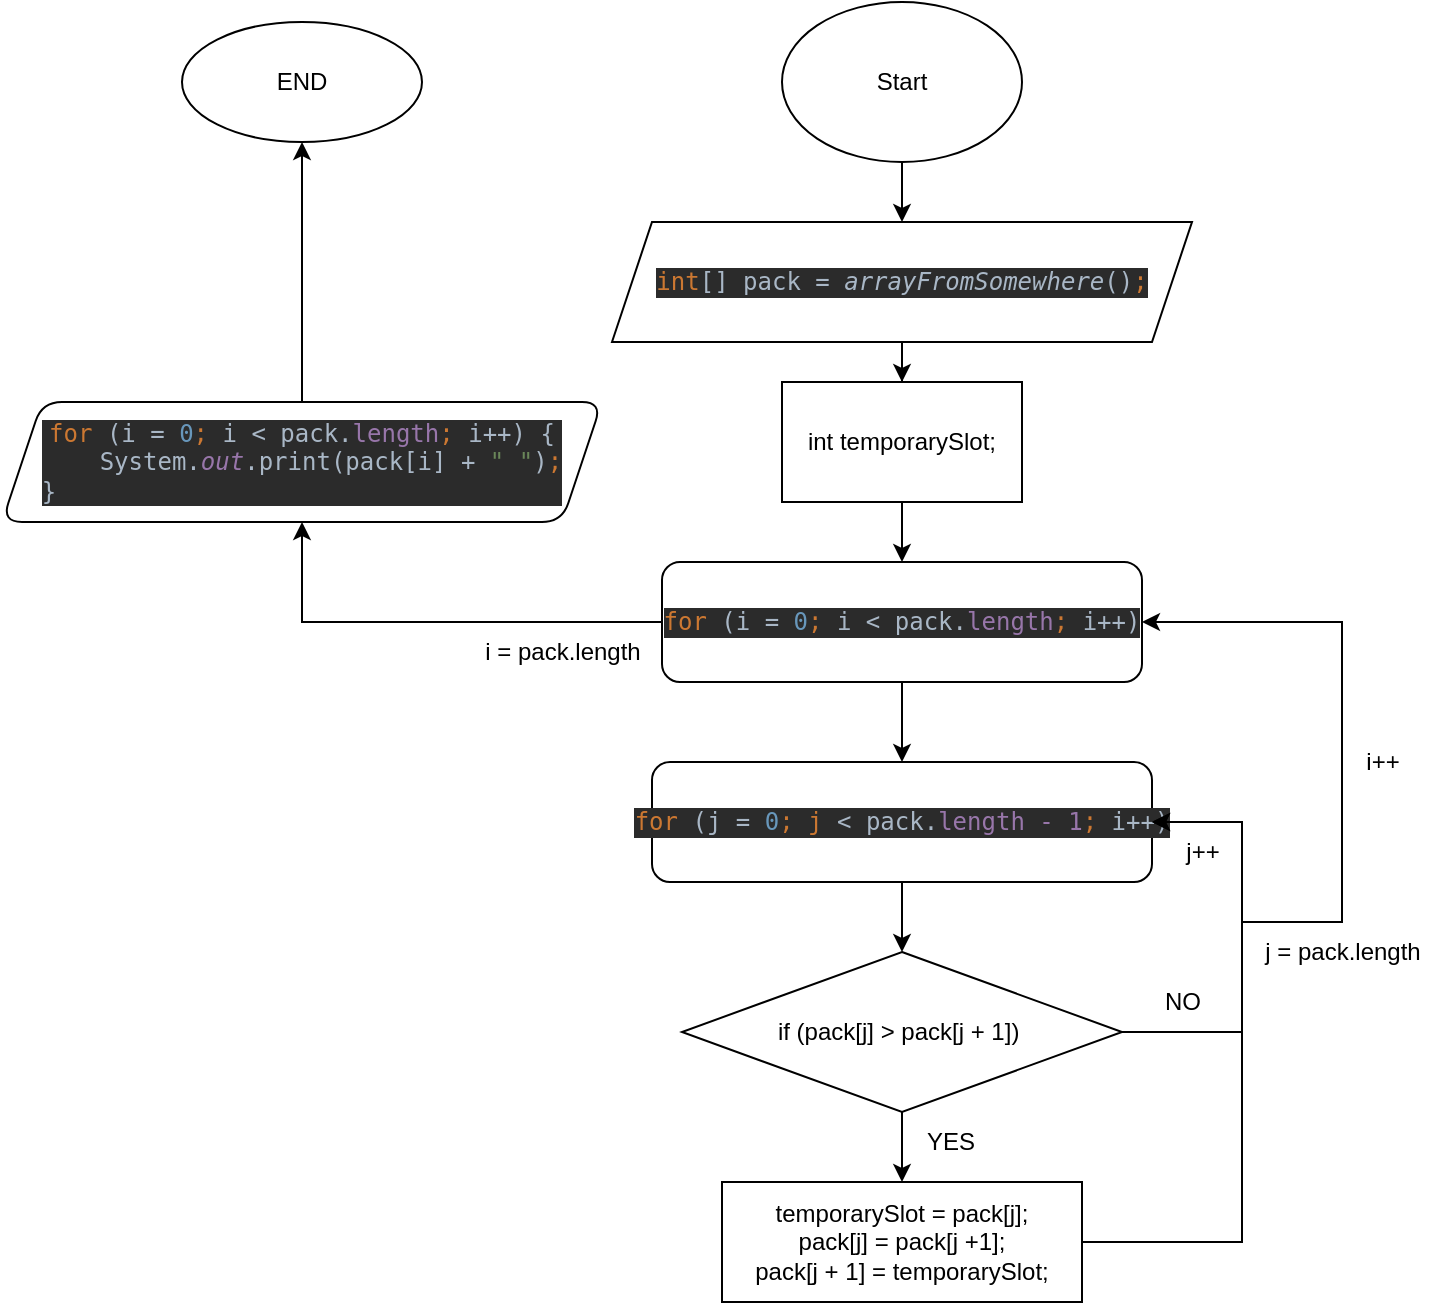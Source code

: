<mxfile version="20.2.4" type="device"><diagram id="C5RBs43oDa-KdzZeNtuy" name="Page-1"><mxGraphModel dx="1381" dy="764" grid="1" gridSize="10" guides="1" tooltips="1" connect="1" arrows="1" fold="1" page="1" pageScale="1" pageWidth="827" pageHeight="1169" math="0" shadow="0"><root><mxCell id="WIyWlLk6GJQsqaUBKTNV-0"/><mxCell id="WIyWlLk6GJQsqaUBKTNV-1" parent="WIyWlLk6GJQsqaUBKTNV-0"/><mxCell id="qO3PzUJ4GnfX7edrnDoD-2" value="" style="edgeStyle=orthogonalEdgeStyle;rounded=0;orthogonalLoop=1;jettySize=auto;html=1;" edge="1" parent="WIyWlLk6GJQsqaUBKTNV-1" source="qO3PzUJ4GnfX7edrnDoD-0" target="qO3PzUJ4GnfX7edrnDoD-1"><mxGeometry relative="1" as="geometry"/></mxCell><mxCell id="qO3PzUJ4GnfX7edrnDoD-0" value="Start" style="ellipse;whiteSpace=wrap;html=1;" vertex="1" parent="WIyWlLk6GJQsqaUBKTNV-1"><mxGeometry x="440" y="60" width="120" height="80" as="geometry"/></mxCell><mxCell id="qO3PzUJ4GnfX7edrnDoD-4" value="" style="edgeStyle=orthogonalEdgeStyle;rounded=0;orthogonalLoop=1;jettySize=auto;html=1;" edge="1" parent="WIyWlLk6GJQsqaUBKTNV-1" source="qO3PzUJ4GnfX7edrnDoD-1" target="qO3PzUJ4GnfX7edrnDoD-3"><mxGeometry relative="1" as="geometry"/></mxCell><mxCell id="qO3PzUJ4GnfX7edrnDoD-1" value="&lt;pre style=&quot;background-color:#2b2b2b;color:#a9b7c6;font-family:'JetBrains Mono',monospace;font-size:9,8pt;&quot;&gt;&lt;span style=&quot;color:#cc7832;&quot;&gt;int&lt;/span&gt;[] pack = &lt;span style=&quot;font-style:italic;&quot;&gt;arrayFromSomewhere&lt;/span&gt;()&lt;span style=&quot;color:#cc7832;&quot;&gt;;&lt;/span&gt;&lt;/pre&gt;" style="shape=parallelogram;perimeter=parallelogramPerimeter;whiteSpace=wrap;html=1;fixedSize=1;" vertex="1" parent="WIyWlLk6GJQsqaUBKTNV-1"><mxGeometry x="355" y="170" width="290" height="60" as="geometry"/></mxCell><mxCell id="qO3PzUJ4GnfX7edrnDoD-6" value="" style="edgeStyle=orthogonalEdgeStyle;rounded=0;orthogonalLoop=1;jettySize=auto;html=1;" edge="1" parent="WIyWlLk6GJQsqaUBKTNV-1" source="qO3PzUJ4GnfX7edrnDoD-3" target="qO3PzUJ4GnfX7edrnDoD-5"><mxGeometry relative="1" as="geometry"/></mxCell><mxCell id="qO3PzUJ4GnfX7edrnDoD-3" value="int temporarySlot;" style="whiteSpace=wrap;html=1;" vertex="1" parent="WIyWlLk6GJQsqaUBKTNV-1"><mxGeometry x="440" y="250" width="120" height="60" as="geometry"/></mxCell><mxCell id="qO3PzUJ4GnfX7edrnDoD-8" value="" style="edgeStyle=orthogonalEdgeStyle;rounded=0;orthogonalLoop=1;jettySize=auto;html=1;" edge="1" parent="WIyWlLk6GJQsqaUBKTNV-1" source="qO3PzUJ4GnfX7edrnDoD-5" target="qO3PzUJ4GnfX7edrnDoD-7"><mxGeometry relative="1" as="geometry"/></mxCell><mxCell id="qO3PzUJ4GnfX7edrnDoD-28" value="" style="edgeStyle=orthogonalEdgeStyle;rounded=0;orthogonalLoop=1;jettySize=auto;html=1;" edge="1" parent="WIyWlLk6GJQsqaUBKTNV-1" source="qO3PzUJ4GnfX7edrnDoD-5" target="qO3PzUJ4GnfX7edrnDoD-27"><mxGeometry relative="1" as="geometry"/></mxCell><mxCell id="qO3PzUJ4GnfX7edrnDoD-5" value="&lt;pre style=&quot;background-color:#2b2b2b;color:#a9b7c6;font-family:'JetBrains Mono',monospace;font-size:9,8pt;&quot;&gt;&lt;span style=&quot;color:#cc7832;&quot;&gt;for &lt;/span&gt;(i = &lt;span style=&quot;color:#6897bb;&quot;&gt;0&lt;/span&gt;&lt;span style=&quot;color:#cc7832;&quot;&gt;; &lt;/span&gt;i &amp;lt; pack.&lt;span style=&quot;color:#9876aa;&quot;&gt;length&lt;/span&gt;&lt;span style=&quot;color:#cc7832;&quot;&gt;; &lt;/span&gt;i++)&lt;/pre&gt;" style="rounded=1;whiteSpace=wrap;html=1;" vertex="1" parent="WIyWlLk6GJQsqaUBKTNV-1"><mxGeometry x="380" y="340" width="240" height="60" as="geometry"/></mxCell><mxCell id="qO3PzUJ4GnfX7edrnDoD-13" style="edgeStyle=orthogonalEdgeStyle;rounded=0;orthogonalLoop=1;jettySize=auto;html=1;exitX=0.5;exitY=1;exitDx=0;exitDy=0;entryX=0.5;entryY=0;entryDx=0;entryDy=0;" edge="1" parent="WIyWlLk6GJQsqaUBKTNV-1" source="qO3PzUJ4GnfX7edrnDoD-7" target="qO3PzUJ4GnfX7edrnDoD-11"><mxGeometry relative="1" as="geometry"/></mxCell><mxCell id="qO3PzUJ4GnfX7edrnDoD-7" value="&lt;pre style=&quot;background-color:#2b2b2b;color:#a9b7c6;font-family:'JetBrains Mono',monospace;font-size:9,8pt;&quot;&gt;&lt;span style=&quot;color:#cc7832;&quot;&gt;for &lt;/span&gt;(j = &lt;span style=&quot;color:#6897bb;&quot;&gt;0&lt;/span&gt;&lt;span style=&quot;color:#cc7832;&quot;&gt;; j&lt;/span&gt; &amp;lt; pack.&lt;span style=&quot;color:#9876aa;&quot;&gt;length - 1&lt;/span&gt;&lt;span style=&quot;color:#cc7832;&quot;&gt;; &lt;/span&gt;i++)&lt;/pre&gt;" style="whiteSpace=wrap;html=1;rounded=1;" vertex="1" parent="WIyWlLk6GJQsqaUBKTNV-1"><mxGeometry x="375" y="440" width="250" height="60" as="geometry"/></mxCell><mxCell id="qO3PzUJ4GnfX7edrnDoD-17" value="" style="edgeStyle=orthogonalEdgeStyle;rounded=0;orthogonalLoop=1;jettySize=auto;html=1;" edge="1" parent="WIyWlLk6GJQsqaUBKTNV-1" source="qO3PzUJ4GnfX7edrnDoD-11" target="qO3PzUJ4GnfX7edrnDoD-16"><mxGeometry relative="1" as="geometry"/></mxCell><mxCell id="qO3PzUJ4GnfX7edrnDoD-18" style="edgeStyle=orthogonalEdgeStyle;rounded=0;orthogonalLoop=1;jettySize=auto;html=1;exitX=1;exitY=0.5;exitDx=0;exitDy=0;entryX=1;entryY=0.5;entryDx=0;entryDy=0;" edge="1" parent="WIyWlLk6GJQsqaUBKTNV-1" source="qO3PzUJ4GnfX7edrnDoD-11" target="qO3PzUJ4GnfX7edrnDoD-7"><mxGeometry relative="1" as="geometry"><Array as="points"><mxPoint x="670" y="575"/><mxPoint x="670" y="470"/></Array></mxGeometry></mxCell><mxCell id="qO3PzUJ4GnfX7edrnDoD-11" value="if (pack[j] &amp;gt; pack[j + 1])&amp;nbsp;" style="rhombus;whiteSpace=wrap;html=1;" vertex="1" parent="WIyWlLk6GJQsqaUBKTNV-1"><mxGeometry x="390" y="535" width="220" height="80" as="geometry"/></mxCell><mxCell id="qO3PzUJ4GnfX7edrnDoD-19" style="edgeStyle=orthogonalEdgeStyle;rounded=0;orthogonalLoop=1;jettySize=auto;html=1;exitX=1;exitY=0.5;exitDx=0;exitDy=0;entryX=1;entryY=0.5;entryDx=0;entryDy=0;" edge="1" parent="WIyWlLk6GJQsqaUBKTNV-1" source="qO3PzUJ4GnfX7edrnDoD-16" target="qO3PzUJ4GnfX7edrnDoD-7"><mxGeometry relative="1" as="geometry"><mxPoint x="670" y="520" as="targetPoint"/><Array as="points"><mxPoint x="670" y="680"/><mxPoint x="670" y="470"/></Array></mxGeometry></mxCell><mxCell id="qO3PzUJ4GnfX7edrnDoD-16" value="temporarySlot = pack[j];&lt;br&gt;pack[j] = pack[j +1];&lt;br&gt;pack[j + 1] = temporarySlot;" style="whiteSpace=wrap;html=1;" vertex="1" parent="WIyWlLk6GJQsqaUBKTNV-1"><mxGeometry x="410" y="650" width="180" height="60" as="geometry"/></mxCell><mxCell id="qO3PzUJ4GnfX7edrnDoD-20" value="NO" style="text;html=1;align=center;verticalAlign=middle;resizable=0;points=[];autosize=1;strokeColor=none;fillColor=none;" vertex="1" parent="WIyWlLk6GJQsqaUBKTNV-1"><mxGeometry x="620" y="545" width="40" height="30" as="geometry"/></mxCell><mxCell id="qO3PzUJ4GnfX7edrnDoD-21" value="YES" style="text;html=1;align=center;verticalAlign=middle;resizable=0;points=[];autosize=1;strokeColor=none;fillColor=none;" vertex="1" parent="WIyWlLk6GJQsqaUBKTNV-1"><mxGeometry x="499" y="615" width="50" height="30" as="geometry"/></mxCell><mxCell id="qO3PzUJ4GnfX7edrnDoD-24" style="edgeStyle=orthogonalEdgeStyle;rounded=0;orthogonalLoop=1;jettySize=auto;html=1;entryX=1;entryY=0.5;entryDx=0;entryDy=0;" edge="1" parent="WIyWlLk6GJQsqaUBKTNV-1" target="qO3PzUJ4GnfX7edrnDoD-5"><mxGeometry relative="1" as="geometry"><mxPoint x="670" y="530" as="sourcePoint"/><Array as="points"><mxPoint x="670" y="520"/><mxPoint x="720" y="520"/><mxPoint x="720" y="370"/></Array></mxGeometry></mxCell><mxCell id="qO3PzUJ4GnfX7edrnDoD-22" value="j++" style="text;html=1;align=center;verticalAlign=middle;resizable=0;points=[];autosize=1;strokeColor=none;fillColor=none;" vertex="1" parent="WIyWlLk6GJQsqaUBKTNV-1"><mxGeometry x="630" y="470" width="40" height="30" as="geometry"/></mxCell><mxCell id="qO3PzUJ4GnfX7edrnDoD-25" value="j = pack.length" style="text;html=1;align=center;verticalAlign=middle;resizable=0;points=[];autosize=1;strokeColor=none;fillColor=none;" vertex="1" parent="WIyWlLk6GJQsqaUBKTNV-1"><mxGeometry x="670" y="520" width="100" height="30" as="geometry"/></mxCell><mxCell id="qO3PzUJ4GnfX7edrnDoD-26" value="i++" style="text;html=1;align=center;verticalAlign=middle;resizable=0;points=[];autosize=1;strokeColor=none;fillColor=none;" vertex="1" parent="WIyWlLk6GJQsqaUBKTNV-1"><mxGeometry x="720" y="425" width="40" height="30" as="geometry"/></mxCell><mxCell id="qO3PzUJ4GnfX7edrnDoD-30" value="" style="edgeStyle=orthogonalEdgeStyle;rounded=0;orthogonalLoop=1;jettySize=auto;html=1;" edge="1" parent="WIyWlLk6GJQsqaUBKTNV-1" source="qO3PzUJ4GnfX7edrnDoD-27" target="qO3PzUJ4GnfX7edrnDoD-29"><mxGeometry relative="1" as="geometry"/></mxCell><mxCell id="qO3PzUJ4GnfX7edrnDoD-27" value="&lt;pre style=&quot;background-color:#2b2b2b;color:#a9b7c6;font-family:'JetBrains Mono',monospace;font-size:9,8pt;&quot;&gt;&lt;span style=&quot;color:#cc7832;&quot;&gt;for &lt;/span&gt;(i = &lt;span style=&quot;color:#6897bb;&quot;&gt;0&lt;/span&gt;&lt;span style=&quot;color:#cc7832;&quot;&gt;; &lt;/span&gt;i &amp;lt; pack.&lt;span style=&quot;color:#9876aa;&quot;&gt;length&lt;/span&gt;&lt;span style=&quot;color:#cc7832;&quot;&gt;; &lt;/span&gt;i++) {&lt;br&gt;    System.&lt;span style=&quot;color:#9876aa;font-style:italic;&quot;&gt;out&lt;/span&gt;.print(pack[i] + &lt;span style=&quot;color:#6a8759;&quot;&gt;&quot; &quot;&lt;/span&gt;)&lt;span style=&quot;color:#cc7832;&quot;&gt;;&lt;br&gt;&lt;div style=&quot;text-align: left;&quot;&gt;&lt;span style=&quot;color: rgb(169, 183, 198); white-space: normal;&quot;&gt;}&lt;/span&gt;&lt;/div&gt;&lt;/span&gt;&lt;/pre&gt;" style="shape=parallelogram;perimeter=parallelogramPerimeter;whiteSpace=wrap;html=1;fixedSize=1;rounded=1;" vertex="1" parent="WIyWlLk6GJQsqaUBKTNV-1"><mxGeometry x="50" y="260" width="300" height="60" as="geometry"/></mxCell><mxCell id="qO3PzUJ4GnfX7edrnDoD-29" value="END" style="ellipse;whiteSpace=wrap;html=1;rounded=1;" vertex="1" parent="WIyWlLk6GJQsqaUBKTNV-1"><mxGeometry x="140" y="70" width="120" height="60" as="geometry"/></mxCell><mxCell id="qO3PzUJ4GnfX7edrnDoD-31" value="i = pack.length" style="text;html=1;align=center;verticalAlign=middle;resizable=0;points=[];autosize=1;strokeColor=none;fillColor=none;" vertex="1" parent="WIyWlLk6GJQsqaUBKTNV-1"><mxGeometry x="280" y="370" width="100" height="30" as="geometry"/></mxCell></root></mxGraphModel></diagram></mxfile>